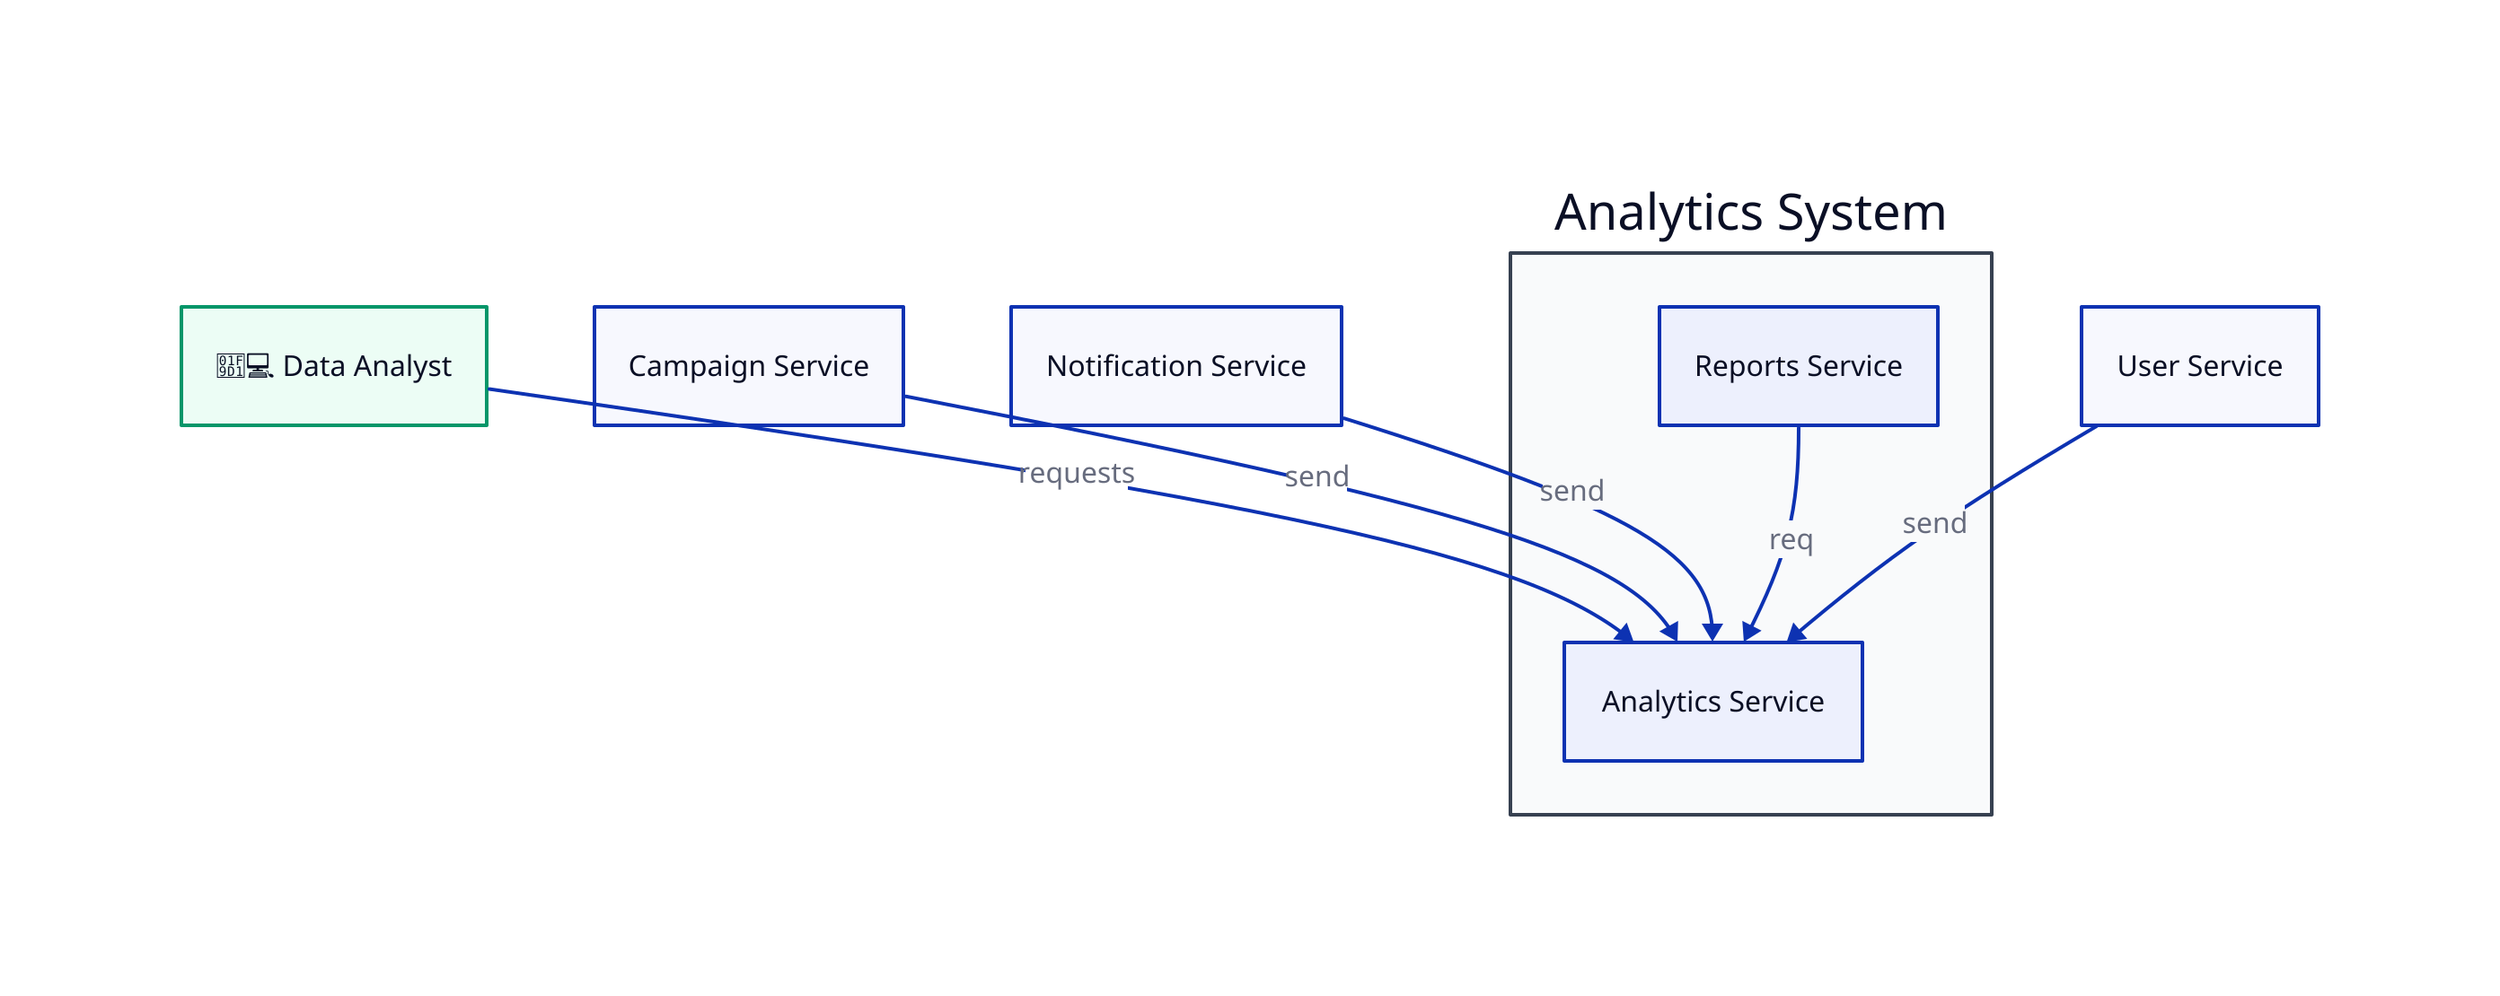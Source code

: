
analytics-system: {
  label: "Analytics System"
  style: {
    stroke: "#374151"
    stroke-width: 2
    fill: "#f9fafb"
  }
}
analytics-system.service_analytics-service: "Analytics Service"
analytics-system.service_reports-service: "Reports Service"
service_campaign-service: "Campaign Service"
external_data-analyst: "🧑‍💻 Data Analyst"
external_data-analyst.style: {
  stroke: "#059669"
  stroke-width: 2
  fill: "#ecfdf5"
}
service_notification-service: "Notification Service"
service_user-service: "User Service"
external_data-analyst -> analytics-system.service_analytics-service: "requests"
service_campaign-service -> analytics-system.service_analytics-service: "send"
service_notification-service -> analytics-system.service_analytics-service: "send"
analytics-system.service_reports-service -> analytics-system.service_analytics-service: "req"
service_user-service -> analytics-system.service_analytics-service: "send"
